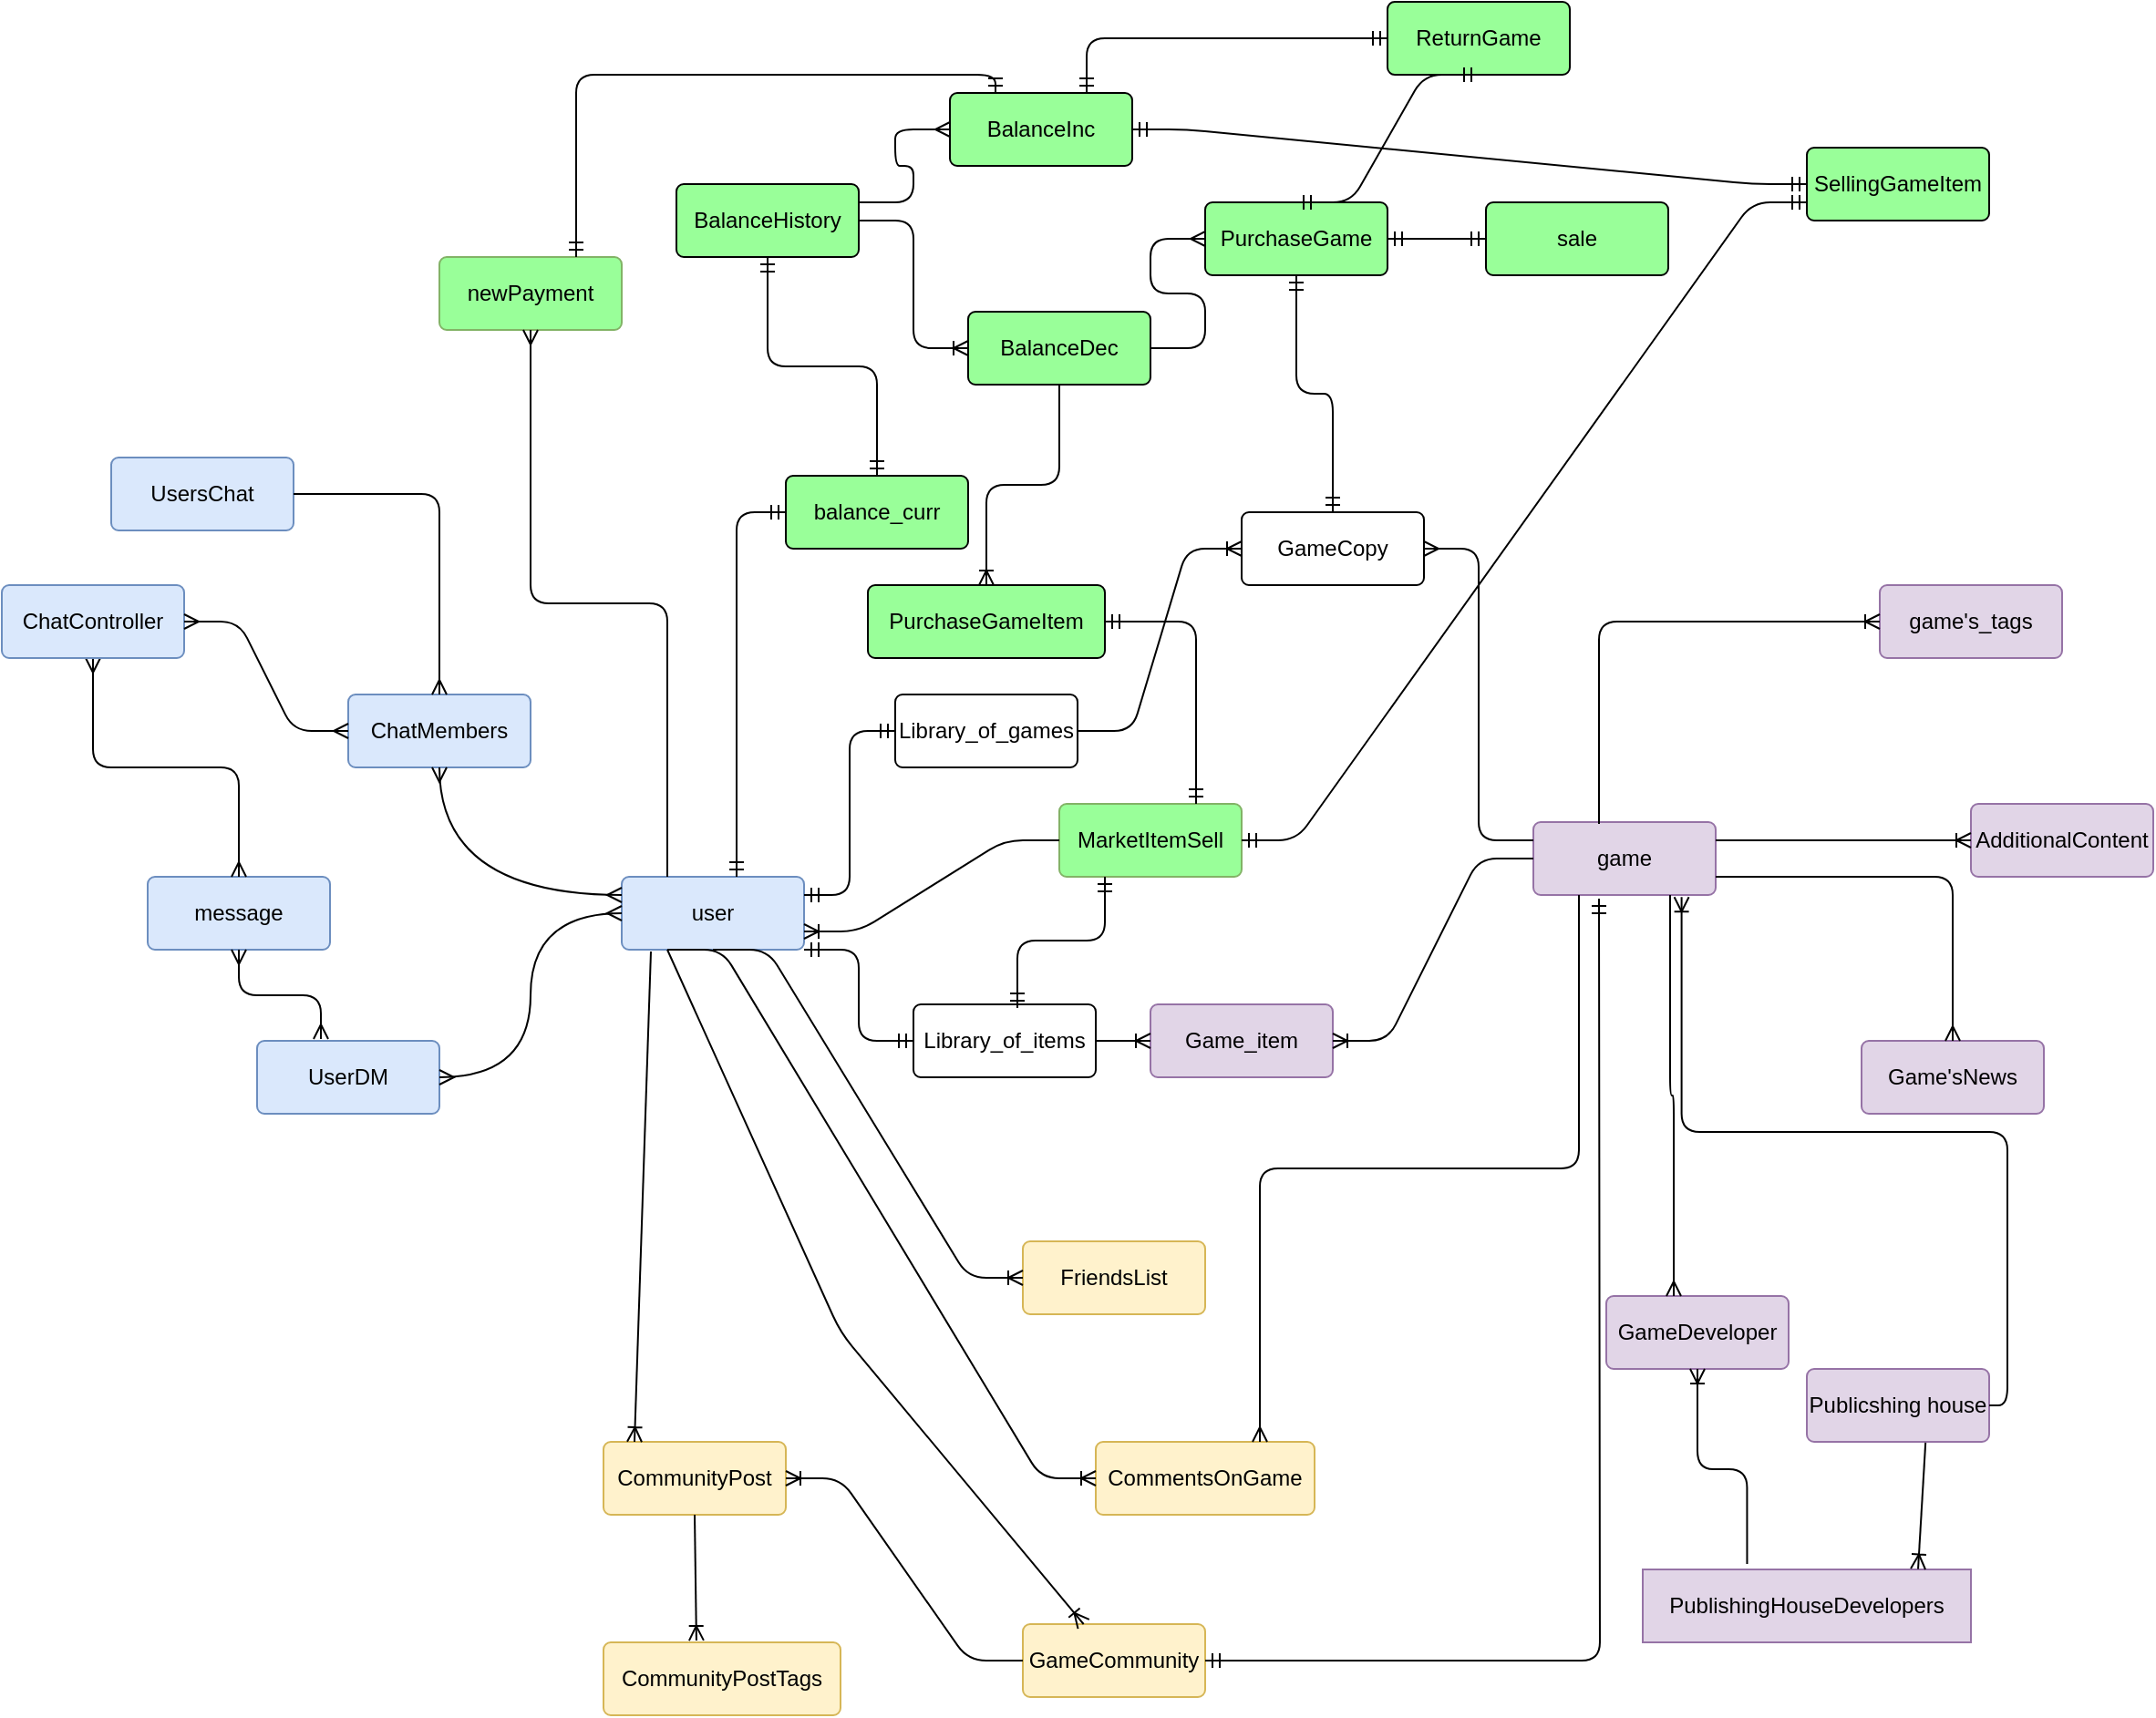<mxfile version="13.8.1" type="github"><diagram id="wHrh6kmgO2e7Xyq7cvha" name="Page-1"><mxGraphModel dx="2207" dy="805" grid="1" gridSize="10" guides="1" tooltips="1" connect="1" arrows="1" fold="1" page="1" pageScale="1" pageWidth="827" pageHeight="1169" math="0" shadow="0"><root><mxCell id="0"/><mxCell id="1" parent="0"/><mxCell id="9OKxmw70vjrB0rI9SiNE-2" value="user" style="rounded=1;arcSize=10;whiteSpace=wrap;html=1;align=center;fillColor=#dae8fc;strokeColor=#6c8ebf;" parent="1" vertex="1"><mxGeometry x="-160" y="520" width="100" height="40" as="geometry"/></mxCell><mxCell id="9OKxmw70vjrB0rI9SiNE-3" value="game&lt;br&gt;" style="rounded=1;arcSize=10;whiteSpace=wrap;html=1;align=center;fillColor=#e1d5e7;strokeColor=#9673a6;" parent="1" vertex="1"><mxGeometry x="340" y="490" width="100" height="40" as="geometry"/></mxCell><mxCell id="9OKxmw70vjrB0rI9SiNE-4" value="Game_item&lt;br&gt;" style="rounded=1;arcSize=10;whiteSpace=wrap;html=1;align=center;fillColor=#e1d5e7;strokeColor=#9673a6;" parent="1" vertex="1"><mxGeometry x="130" y="590" width="100" height="40" as="geometry"/></mxCell><mxCell id="9OKxmw70vjrB0rI9SiNE-5" value="Library_of_games&lt;br&gt;" style="rounded=1;arcSize=10;whiteSpace=wrap;html=1;align=center;" parent="1" vertex="1"><mxGeometry x="-10" y="420" width="100" height="40" as="geometry"/></mxCell><mxCell id="9OKxmw70vjrB0rI9SiNE-6" value="Library_of_items" style="rounded=1;arcSize=10;whiteSpace=wrap;html=1;align=center;" parent="1" vertex="1"><mxGeometry y="590" width="100" height="40" as="geometry"/></mxCell><mxCell id="9OKxmw70vjrB0rI9SiNE-10" value="GameCommunity" style="rounded=1;arcSize=10;whiteSpace=wrap;html=1;align=center;fillColor=#fff2cc;strokeColor=#d6b656;" parent="1" vertex="1"><mxGeometry x="60" y="930" width="100" height="40" as="geometry"/></mxCell><mxCell id="9OKxmw70vjrB0rI9SiNE-11" value="FriendsList&lt;br&gt;" style="rounded=1;arcSize=10;whiteSpace=wrap;html=1;align=center;fillColor=#fff2cc;strokeColor=#d6b656;" parent="1" vertex="1"><mxGeometry x="60" y="720" width="100" height="40" as="geometry"/></mxCell><mxCell id="9OKxmw70vjrB0rI9SiNE-14" value="UserDM" style="rounded=1;arcSize=10;whiteSpace=wrap;html=1;align=center;fillColor=#dae8fc;strokeColor=#6c8ebf;" parent="1" vertex="1"><mxGeometry x="-360" y="610" width="100" height="40" as="geometry"/></mxCell><mxCell id="9OKxmw70vjrB0rI9SiNE-15" value="UsersChat&lt;br&gt;" style="rounded=1;arcSize=10;whiteSpace=wrap;html=1;align=center;fillColor=#dae8fc;strokeColor=#6c8ebf;" parent="1" vertex="1"><mxGeometry x="-440" y="290" width="100" height="40" as="geometry"/></mxCell><mxCell id="9OKxmw70vjrB0rI9SiNE-16" value="CommentsOnGame&lt;br&gt;" style="rounded=1;arcSize=10;whiteSpace=wrap;html=1;align=center;fillColor=#fff2cc;strokeColor=#d6b656;" parent="1" vertex="1"><mxGeometry x="100" y="830" width="120" height="40" as="geometry"/></mxCell><mxCell id="9OKxmw70vjrB0rI9SiNE-19" value="Game'sNews" style="rounded=1;arcSize=10;whiteSpace=wrap;html=1;align=center;fillColor=#e1d5e7;strokeColor=#9673a6;" parent="1" vertex="1"><mxGeometry x="520" y="610" width="100" height="40" as="geometry"/></mxCell><mxCell id="9OKxmw70vjrB0rI9SiNE-20" value="AdditionalContent" style="rounded=1;arcSize=10;whiteSpace=wrap;html=1;align=center;fillColor=#e1d5e7;strokeColor=#9673a6;" parent="1" vertex="1"><mxGeometry x="580" y="480" width="100" height="40" as="geometry"/></mxCell><mxCell id="9OKxmw70vjrB0rI9SiNE-22" value="CommunityPost" style="rounded=1;arcSize=10;whiteSpace=wrap;html=1;align=center;fillColor=#fff2cc;strokeColor=#d6b656;" parent="1" vertex="1"><mxGeometry x="-170" y="830" width="100" height="40" as="geometry"/></mxCell><mxCell id="9OKxmw70vjrB0rI9SiNE-23" value="CommunityPostTags&lt;br&gt;" style="rounded=1;arcSize=10;whiteSpace=wrap;html=1;align=center;fillColor=#fff2cc;strokeColor=#d6b656;" parent="1" vertex="1"><mxGeometry x="-170" y="940" width="130" height="40" as="geometry"/></mxCell><mxCell id="9OKxmw70vjrB0rI9SiNE-24" value="GameCopy" style="rounded=1;arcSize=10;whiteSpace=wrap;html=1;align=center;" parent="1" vertex="1"><mxGeometry x="180" y="320" width="100" height="40" as="geometry"/></mxCell><mxCell id="9OKxmw70vjrB0rI9SiNE-26" value="PurchaseGameItem" style="rounded=1;arcSize=10;whiteSpace=wrap;html=1;align=center;fillColor=#99FF99;" parent="1" vertex="1"><mxGeometry x="-25" y="360" width="130" height="40" as="geometry"/></mxCell><mxCell id="9OKxmw70vjrB0rI9SiNE-27" value="PurchaseGame&lt;br&gt;" style="rounded=1;arcSize=10;whiteSpace=wrap;html=1;align=center;fillColor=#99FF99;" parent="1" vertex="1"><mxGeometry x="160" y="150" width="100" height="40" as="geometry"/></mxCell><mxCell id="9OKxmw70vjrB0rI9SiNE-28" value="BalanceDec" style="rounded=1;arcSize=10;whiteSpace=wrap;html=1;align=center;fillColor=#99FF99;" parent="1" vertex="1"><mxGeometry x="30" y="210" width="100" height="40" as="geometry"/></mxCell><mxCell id="9OKxmw70vjrB0rI9SiNE-29" value="BalanceInc" style="rounded=1;arcSize=10;whiteSpace=wrap;html=1;align=center;fillColor=#99FF99;" parent="1" vertex="1"><mxGeometry x="20" y="90" width="100" height="40" as="geometry"/></mxCell><mxCell id="9OKxmw70vjrB0rI9SiNE-30" value="SellingGameItem" style="rounded=1;arcSize=10;whiteSpace=wrap;html=1;align=center;fillColor=#99FF99;" parent="1" vertex="1"><mxGeometry x="490" y="120" width="100" height="40" as="geometry"/></mxCell><mxCell id="9OKxmw70vjrB0rI9SiNE-31" value="ReturnGame&lt;br&gt;" style="rounded=1;arcSize=10;whiteSpace=wrap;html=1;align=center;fillColor=#99FF99;" parent="1" vertex="1"><mxGeometry x="260" y="40" width="100" height="40" as="geometry"/></mxCell><mxCell id="9OKxmw70vjrB0rI9SiNE-32" value="GameDeveloper&lt;br&gt;" style="rounded=1;arcSize=10;whiteSpace=wrap;html=1;align=center;fillColor=#e1d5e7;strokeColor=#9673a6;" parent="1" vertex="1"><mxGeometry x="380" y="750" width="100" height="40" as="geometry"/></mxCell><mxCell id="9OKxmw70vjrB0rI9SiNE-33" value="Publicshing house" style="rounded=1;arcSize=10;whiteSpace=wrap;html=1;align=center;fillColor=#e1d5e7;strokeColor=#9673a6;" parent="1" vertex="1"><mxGeometry x="490" y="790" width="100" height="40" as="geometry"/></mxCell><mxCell id="9OKxmw70vjrB0rI9SiNE-34" value="BalanceHistory" style="rounded=1;arcSize=10;whiteSpace=wrap;html=1;align=center;fillColor=#99FF99;" parent="1" vertex="1"><mxGeometry x="-130" y="140" width="100" height="40" as="geometry"/></mxCell><mxCell id="9OKxmw70vjrB0rI9SiNE-35" value="" style="edgeStyle=entityRelationEdgeStyle;fontSize=12;html=1;endArrow=ERoneToMany;exitX=0.5;exitY=1;exitDx=0;exitDy=0;" parent="1" source="9OKxmw70vjrB0rI9SiNE-2" target="9OKxmw70vjrB0rI9SiNE-11" edge="1"><mxGeometry width="100" height="100" relative="1" as="geometry"><mxPoint x="-250" y="660" as="sourcePoint"/><mxPoint x="-150" y="560" as="targetPoint"/></mxGeometry></mxCell><mxCell id="9OKxmw70vjrB0rI9SiNE-36" value="message&lt;br&gt;" style="rounded=1;arcSize=10;whiteSpace=wrap;html=1;align=center;fillColor=#dae8fc;strokeColor=#6c8ebf;" parent="1" vertex="1"><mxGeometry x="-420" y="520" width="100" height="40" as="geometry"/></mxCell><mxCell id="9OKxmw70vjrB0rI9SiNE-47" value="" style="fontSize=12;html=1;endArrow=ERmany;startArrow=ERmany;entryX=0.35;entryY=-0.025;entryDx=0;entryDy=0;exitX=0.5;exitY=1;exitDx=0;exitDy=0;entryPerimeter=0;edgeStyle=orthogonalEdgeStyle;" parent="1" source="9OKxmw70vjrB0rI9SiNE-36" target="9OKxmw70vjrB0rI9SiNE-14" edge="1"><mxGeometry width="100" height="100" relative="1" as="geometry"><mxPoint x="180" y="510" as="sourcePoint"/><mxPoint x="280" y="410" as="targetPoint"/></mxGeometry></mxCell><mxCell id="9OKxmw70vjrB0rI9SiNE-48" value="" style="edgeStyle=orthogonalEdgeStyle;fontSize=12;html=1;endArrow=ERmany;startArrow=ERmany;entryX=1;entryY=0.5;entryDx=0;entryDy=0;exitX=0;exitY=0.5;exitDx=0;exitDy=0;curved=1;" parent="1" source="9OKxmw70vjrB0rI9SiNE-2" target="9OKxmw70vjrB0rI9SiNE-14" edge="1"><mxGeometry width="100" height="100" relative="1" as="geometry"><mxPoint x="180" y="510" as="sourcePoint"/><mxPoint x="280" y="410" as="targetPoint"/></mxGeometry></mxCell><mxCell id="9OKxmw70vjrB0rI9SiNE-52" value="ChatMembers" style="rounded=1;arcSize=10;whiteSpace=wrap;html=1;align=center;fillColor=#dae8fc;strokeColor=#6c8ebf;" parent="1" vertex="1"><mxGeometry x="-310" y="420" width="100" height="40" as="geometry"/></mxCell><mxCell id="9OKxmw70vjrB0rI9SiNE-55" value="" style="edgeStyle=orthogonalEdgeStyle;fontSize=12;html=1;endArrow=ERmany;startArrow=ERmany;exitX=0.5;exitY=1;exitDx=0;exitDy=0;entryX=0.5;entryY=0;entryDx=0;entryDy=0;" parent="1" source="9OKxmw70vjrB0rI9SiNE-58" target="9OKxmw70vjrB0rI9SiNE-36" edge="1"><mxGeometry width="100" height="100" relative="1" as="geometry"><mxPoint x="-270" y="470" as="sourcePoint"/><mxPoint x="-170" y="370" as="targetPoint"/></mxGeometry></mxCell><mxCell id="9OKxmw70vjrB0rI9SiNE-57" value="" style="fontSize=12;html=1;endArrow=ERmany;entryX=0.5;entryY=0;entryDx=0;entryDy=0;exitX=1;exitY=0.5;exitDx=0;exitDy=0;edgeStyle=orthogonalEdgeStyle;" parent="1" source="9OKxmw70vjrB0rI9SiNE-15" target="9OKxmw70vjrB0rI9SiNE-52" edge="1"><mxGeometry width="100" height="100" relative="1" as="geometry"><mxPoint x="-270" y="400" as="sourcePoint"/><mxPoint x="-170" y="300" as="targetPoint"/></mxGeometry></mxCell><mxCell id="9OKxmw70vjrB0rI9SiNE-58" value="ChatController" style="rounded=1;arcSize=10;whiteSpace=wrap;html=1;align=center;fillColor=#dae8fc;strokeColor=#6c8ebf;" parent="1" vertex="1"><mxGeometry x="-500" y="360" width="100" height="40" as="geometry"/></mxCell><mxCell id="9OKxmw70vjrB0rI9SiNE-61" value="" style="edgeStyle=orthogonalEdgeStyle;fontSize=12;html=1;endArrow=ERmany;startArrow=ERmany;entryX=0;entryY=0.25;entryDx=0;entryDy=0;exitX=0.5;exitY=1;exitDx=0;exitDy=0;curved=1;" parent="1" source="9OKxmw70vjrB0rI9SiNE-52" target="9OKxmw70vjrB0rI9SiNE-2" edge="1"><mxGeometry width="100" height="100" relative="1" as="geometry"><mxPoint x="-170" y="530" as="sourcePoint"/><mxPoint x="-70" y="430" as="targetPoint"/></mxGeometry></mxCell><mxCell id="9OKxmw70vjrB0rI9SiNE-67" style="edgeStyle=orthogonalEdgeStyle;rounded=0;orthogonalLoop=1;jettySize=auto;html=1;exitX=0.5;exitY=1;exitDx=0;exitDy=0;" parent="1" edge="1"><mxGeometry relative="1" as="geometry"><mxPoint x="-393" y="430" as="sourcePoint"/><mxPoint x="-393" y="430" as="targetPoint"/></mxGeometry></mxCell><mxCell id="9OKxmw70vjrB0rI9SiNE-69" value="" style="edgeStyle=entityRelationEdgeStyle;fontSize=12;html=1;endArrow=ERmany;startArrow=ERmany;entryX=0;entryY=0.5;entryDx=0;entryDy=0;exitX=1;exitY=0.5;exitDx=0;exitDy=0;" parent="1" source="9OKxmw70vjrB0rI9SiNE-58" target="9OKxmw70vjrB0rI9SiNE-52" edge="1"><mxGeometry width="100" height="100" relative="1" as="geometry"><mxPoint x="-180" y="520" as="sourcePoint"/><mxPoint x="-80" y="420" as="targetPoint"/></mxGeometry></mxCell><mxCell id="9OKxmw70vjrB0rI9SiNE-73" value="" style="edgeStyle=orthogonalEdgeStyle;fontSize=12;html=1;endArrow=ERmandOne;startArrow=ERmandOne;entryX=0;entryY=0.5;entryDx=0;entryDy=0;exitX=1;exitY=0.25;exitDx=0;exitDy=0;" parent="1" source="9OKxmw70vjrB0rI9SiNE-2" target="9OKxmw70vjrB0rI9SiNE-5" edge="1"><mxGeometry width="100" height="100" relative="1" as="geometry"><mxPoint x="-74" y="520" as="sourcePoint"/><mxPoint x="-30" y="420" as="targetPoint"/></mxGeometry></mxCell><mxCell id="9OKxmw70vjrB0rI9SiNE-74" value="" style="edgeStyle=entityRelationEdgeStyle;fontSize=12;html=1;endArrow=ERmandOne;startArrow=ERmandOne;entryX=1;entryY=1;entryDx=0;entryDy=0;exitX=0;exitY=0.5;exitDx=0;exitDy=0;" parent="1" source="9OKxmw70vjrB0rI9SiNE-6" target="9OKxmw70vjrB0rI9SiNE-2" edge="1"><mxGeometry width="100" height="100" relative="1" as="geometry"><mxPoint x="-130" y="520" as="sourcePoint"/><mxPoint x="-30" y="420" as="targetPoint"/></mxGeometry></mxCell><mxCell id="9OKxmw70vjrB0rI9SiNE-75" value="" style="edgeStyle=entityRelationEdgeStyle;fontSize=12;html=1;endArrow=ERoneToMany;entryX=1;entryY=0.5;entryDx=0;entryDy=0;exitX=0;exitY=0.5;exitDx=0;exitDy=0;" parent="1" source="9OKxmw70vjrB0rI9SiNE-3" target="9OKxmw70vjrB0rI9SiNE-4" edge="1"><mxGeometry width="100" height="100" relative="1" as="geometry"><mxPoint x="260" y="640" as="sourcePoint"/><mxPoint x="360" y="540" as="targetPoint"/></mxGeometry></mxCell><mxCell id="9OKxmw70vjrB0rI9SiNE-76" value="" style="edgeStyle=entityRelationEdgeStyle;fontSize=12;html=1;endArrow=ERoneToMany;entryX=0;entryY=0.5;entryDx=0;entryDy=0;exitX=1;exitY=0.5;exitDx=0;exitDy=0;" parent="1" source="9OKxmw70vjrB0rI9SiNE-6" target="9OKxmw70vjrB0rI9SiNE-4" edge="1"><mxGeometry width="100" height="100" relative="1" as="geometry"><mxPoint x="-130" y="520" as="sourcePoint"/><mxPoint x="-30" y="420" as="targetPoint"/></mxGeometry></mxCell><mxCell id="9OKxmw70vjrB0rI9SiNE-77" value="" style="edgeStyle=orthogonalEdgeStyle;fontSize=12;html=1;endArrow=ERmany;exitX=1;exitY=0.75;exitDx=0;exitDy=0;entryX=0.5;entryY=0;entryDx=0;entryDy=0;" parent="1" source="9OKxmw70vjrB0rI9SiNE-3" target="9OKxmw70vjrB0rI9SiNE-19" edge="1"><mxGeometry width="100" height="100" relative="1" as="geometry"><mxPoint x="270" y="420" as="sourcePoint"/><mxPoint x="370" y="320" as="targetPoint"/></mxGeometry></mxCell><mxCell id="9OKxmw70vjrB0rI9SiNE-78" value="" style="edgeStyle=entityRelationEdgeStyle;fontSize=12;html=1;endArrow=ERoneToMany;entryX=0;entryY=0.5;entryDx=0;entryDy=0;exitX=1;exitY=0.25;exitDx=0;exitDy=0;" parent="1" source="9OKxmw70vjrB0rI9SiNE-3" target="9OKxmw70vjrB0rI9SiNE-20" edge="1"><mxGeometry width="100" height="100" relative="1" as="geometry"><mxPoint x="270" y="420" as="sourcePoint"/><mxPoint x="370" y="320" as="targetPoint"/></mxGeometry></mxCell><mxCell id="9OKxmw70vjrB0rI9SiNE-80" value="game's_tags" style="rounded=1;arcSize=10;whiteSpace=wrap;html=1;align=center;fillColor=#e1d5e7;strokeColor=#9673a6;" parent="1" vertex="1"><mxGeometry x="530" y="360" width="100" height="40" as="geometry"/></mxCell><mxCell id="9OKxmw70vjrB0rI9SiNE-82" value="" style="edgeStyle=orthogonalEdgeStyle;fontSize=12;html=1;endArrow=ERoneToMany;exitX=0.36;exitY=0.025;exitDx=0;exitDy=0;entryX=0;entryY=0.5;entryDx=0;entryDy=0;exitPerimeter=0;" parent="1" source="9OKxmw70vjrB0rI9SiNE-3" target="9OKxmw70vjrB0rI9SiNE-80" edge="1"><mxGeometry width="100" height="100" relative="1" as="geometry"><mxPoint x="270" y="520" as="sourcePoint"/><mxPoint x="370" y="420" as="targetPoint"/></mxGeometry></mxCell><mxCell id="9OKxmw70vjrB0rI9SiNE-83" value="" style="fontSize=12;html=1;endArrow=ERmany;exitX=0.25;exitY=1;exitDx=0;exitDy=0;edgeStyle=orthogonalEdgeStyle;entryX=0.75;entryY=0;entryDx=0;entryDy=0;" parent="1" source="9OKxmw70vjrB0rI9SiNE-3" target="9OKxmw70vjrB0rI9SiNE-16" edge="1"><mxGeometry width="100" height="100" relative="1" as="geometry"><mxPoint x="270" y="600" as="sourcePoint"/><mxPoint x="140" y="830" as="targetPoint"/></mxGeometry></mxCell><mxCell id="9OKxmw70vjrB0rI9SiNE-85" value="" style="edgeStyle=entityRelationEdgeStyle;fontSize=12;html=1;endArrow=ERoneToMany;entryX=0;entryY=0.5;entryDx=0;entryDy=0;exitX=0.25;exitY=1;exitDx=0;exitDy=0;" parent="1" source="9OKxmw70vjrB0rI9SiNE-2" target="9OKxmw70vjrB0rI9SiNE-16" edge="1"><mxGeometry width="100" height="100" relative="1" as="geometry"><mxPoint x="110" y="750" as="sourcePoint"/><mxPoint x="210" y="650" as="targetPoint"/></mxGeometry></mxCell><mxCell id="9OKxmw70vjrB0rI9SiNE-88" value="" style="fontSize=12;html=1;endArrow=ERmany;exitX=0.75;exitY=1;exitDx=0;exitDy=0;entryX=0.37;entryY=0;entryDx=0;entryDy=0;edgeStyle=orthogonalEdgeStyle;entryPerimeter=0;" parent="1" source="9OKxmw70vjrB0rI9SiNE-3" target="9OKxmw70vjrB0rI9SiNE-32" edge="1"><mxGeometry width="100" height="100" relative="1" as="geometry"><mxPoint x="270" y="640" as="sourcePoint"/><mxPoint x="370" y="540" as="targetPoint"/></mxGeometry></mxCell><mxCell id="9OKxmw70vjrB0rI9SiNE-91" value="" style="edgeStyle=orthogonalEdgeStyle;fontSize=12;html=1;endArrow=ERmandOne;startArrow=ERmandOne;exitX=1;exitY=0.5;exitDx=0;exitDy=0;" parent="1" source="9OKxmw70vjrB0rI9SiNE-10" edge="1"><mxGeometry width="100" height="100" relative="1" as="geometry"><mxPoint x="140" y="920" as="sourcePoint"/><mxPoint x="376" y="532" as="targetPoint"/></mxGeometry></mxCell><mxCell id="9OKxmw70vjrB0rI9SiNE-92" value="" style="fontSize=12;html=1;endArrow=ERoneToMany;exitX=0.25;exitY=1;exitDx=0;exitDy=0;" parent="1" source="9OKxmw70vjrB0rI9SiNE-2" target="9OKxmw70vjrB0rI9SiNE-10" edge="1"><mxGeometry width="100" height="100" relative="1" as="geometry"><mxPoint x="-50" y="980" as="sourcePoint"/><mxPoint x="94" y="938" as="targetPoint"/><Array as="points"><mxPoint x="-40" y="770"/></Array></mxGeometry></mxCell><mxCell id="9OKxmw70vjrB0rI9SiNE-93" value="" style="fontSize=12;html=1;endArrow=ERoneToMany;entryX=0.17;entryY=0;entryDx=0;entryDy=0;entryPerimeter=0;exitX=0.16;exitY=1.025;exitDx=0;exitDy=0;exitPerimeter=0;" parent="1" source="9OKxmw70vjrB0rI9SiNE-2" target="9OKxmw70vjrB0rI9SiNE-22" edge="1"><mxGeometry width="100" height="100" relative="1" as="geometry"><mxPoint x="-144" y="563" as="sourcePoint"/><mxPoint x="-180" y="810" as="targetPoint"/></mxGeometry></mxCell><mxCell id="9OKxmw70vjrB0rI9SiNE-94" value="" style="fontSize=12;html=1;endArrow=ERoneToMany;entryX=0.392;entryY=-0.025;entryDx=0;entryDy=0;exitX=0.5;exitY=1;exitDx=0;exitDy=0;entryPerimeter=0;" parent="1" source="9OKxmw70vjrB0rI9SiNE-22" target="9OKxmw70vjrB0rI9SiNE-23" edge="1"><mxGeometry width="100" height="100" relative="1" as="geometry"><mxPoint x="-150" y="1190" as="sourcePoint"/><mxPoint x="-50" y="1090" as="targetPoint"/></mxGeometry></mxCell><mxCell id="9OKxmw70vjrB0rI9SiNE-95" value="" style="edgeStyle=entityRelationEdgeStyle;fontSize=12;html=1;endArrow=ERoneToMany;entryX=1;entryY=0.5;entryDx=0;entryDy=0;exitX=0;exitY=0.5;exitDx=0;exitDy=0;" parent="1" source="9OKxmw70vjrB0rI9SiNE-10" target="9OKxmw70vjrB0rI9SiNE-22" edge="1"><mxGeometry width="100" height="100" relative="1" as="geometry"><mxPoint x="10" y="1060" as="sourcePoint"/><mxPoint x="290" y="1020" as="targetPoint"/></mxGeometry></mxCell><mxCell id="9OKxmw70vjrB0rI9SiNE-97" value="" style="edgeStyle=entityRelationEdgeStyle;fontSize=12;html=1;endArrow=ERmany;exitX=0;exitY=0.25;exitDx=0;exitDy=0;entryX=1;entryY=0.5;entryDx=0;entryDy=0;" parent="1" source="9OKxmw70vjrB0rI9SiNE-3" target="9OKxmw70vjrB0rI9SiNE-24" edge="1"><mxGeometry width="100" height="100" relative="1" as="geometry"><mxPoint x="100" y="650" as="sourcePoint"/><mxPoint x="200" y="550" as="targetPoint"/></mxGeometry></mxCell><mxCell id="9OKxmw70vjrB0rI9SiNE-98" value="" style="edgeStyle=entityRelationEdgeStyle;fontSize=12;html=1;endArrow=ERoneToMany;entryX=0;entryY=0.5;entryDx=0;entryDy=0;exitX=1;exitY=0.5;exitDx=0;exitDy=0;" parent="1" source="9OKxmw70vjrB0rI9SiNE-5" target="9OKxmw70vjrB0rI9SiNE-24" edge="1"><mxGeometry width="100" height="100" relative="1" as="geometry"><mxPoint x="130" y="480" as="sourcePoint"/><mxPoint x="230" y="380" as="targetPoint"/></mxGeometry></mxCell><mxCell id="9OKxmw70vjrB0rI9SiNE-102" value="" style="edgeStyle=entityRelationEdgeStyle;fontSize=12;html=1;endArrow=ERmany;exitX=1;exitY=0.5;exitDx=0;exitDy=0;entryX=0;entryY=0.5;entryDx=0;entryDy=0;" parent="1" source="9OKxmw70vjrB0rI9SiNE-28" target="9OKxmw70vjrB0rI9SiNE-27" edge="1"><mxGeometry width="100" height="100" relative="1" as="geometry"><mxPoint x="100" y="480" as="sourcePoint"/><mxPoint x="200" y="380" as="targetPoint"/></mxGeometry></mxCell><mxCell id="9OKxmw70vjrB0rI9SiNE-103" value="" style="edgeStyle=orthogonalEdgeStyle;fontSize=12;html=1;endArrow=ERoneToMany;entryX=0.5;entryY=0;entryDx=0;entryDy=0;exitX=0.5;exitY=1;exitDx=0;exitDy=0;" parent="1" source="9OKxmw70vjrB0rI9SiNE-28" target="9OKxmw70vjrB0rI9SiNE-26" edge="1"><mxGeometry width="100" height="100" relative="1" as="geometry"><mxPoint x="100" y="480" as="sourcePoint"/><mxPoint x="200" y="380" as="targetPoint"/></mxGeometry></mxCell><mxCell id="9OKxmw70vjrB0rI9SiNE-104" value="" style="fontSize=12;html=1;endArrow=ERmandOne;startArrow=ERmandOne;entryX=0.5;entryY=0;entryDx=0;entryDy=0;exitX=0.5;exitY=1;exitDx=0;exitDy=0;edgeStyle=orthogonalEdgeStyle;" parent="1" source="9OKxmw70vjrB0rI9SiNE-27" target="9OKxmw70vjrB0rI9SiNE-24" edge="1"><mxGeometry width="100" height="100" relative="1" as="geometry"><mxPoint x="100" y="310" as="sourcePoint"/><mxPoint x="200" y="210" as="targetPoint"/></mxGeometry></mxCell><mxCell id="9OKxmw70vjrB0rI9SiNE-105" value="sale" style="rounded=1;arcSize=10;whiteSpace=wrap;html=1;align=center;fillColor=#99FF99;" parent="1" vertex="1"><mxGeometry x="314" y="150" width="100" height="40" as="geometry"/></mxCell><mxCell id="9OKxmw70vjrB0rI9SiNE-106" value="" style="edgeStyle=entityRelationEdgeStyle;fontSize=12;html=1;endArrow=ERmandOne;startArrow=ERmandOne;entryX=0;entryY=0.5;entryDx=0;entryDy=0;exitX=1;exitY=0.5;exitDx=0;exitDy=0;" parent="1" source="9OKxmw70vjrB0rI9SiNE-27" target="9OKxmw70vjrB0rI9SiNE-105" edge="1"><mxGeometry width="100" height="100" relative="1" as="geometry"><mxPoint x="100" y="480" as="sourcePoint"/><mxPoint x="200" y="380" as="targetPoint"/></mxGeometry></mxCell><mxCell id="9OKxmw70vjrB0rI9SiNE-107" value="MarketItemSell&lt;br&gt;" style="rounded=1;arcSize=10;whiteSpace=wrap;html=1;align=center;strokeColor=#82b366;fillColor=#99FF99;" parent="1" vertex="1"><mxGeometry x="80" y="480" width="100" height="40" as="geometry"/></mxCell><mxCell id="9OKxmw70vjrB0rI9SiNE-110" value="" style="edgeStyle=entityRelationEdgeStyle;fontSize=12;html=1;endArrow=ERoneToMany;entryX=1;entryY=0.75;entryDx=0;entryDy=0;exitX=0;exitY=0.5;exitDx=0;exitDy=0;" parent="1" source="9OKxmw70vjrB0rI9SiNE-107" target="9OKxmw70vjrB0rI9SiNE-2" edge="1"><mxGeometry width="100" height="100" relative="1" as="geometry"><mxPoint x="120" y="610" as="sourcePoint"/><mxPoint x="220" y="510" as="targetPoint"/></mxGeometry></mxCell><mxCell id="9OKxmw70vjrB0rI9SiNE-111" value="" style="fontSize=12;html=1;endArrow=ERmandOne;startArrow=ERmandOne;entryX=0.25;entryY=1;entryDx=0;entryDy=0;exitX=0.57;exitY=0.05;exitDx=0;exitDy=0;exitPerimeter=0;edgeStyle=orthogonalEdgeStyle;" parent="1" source="9OKxmw70vjrB0rI9SiNE-6" target="9OKxmw70vjrB0rI9SiNE-107" edge="1"><mxGeometry width="100" height="100" relative="1" as="geometry"><mxPoint x="70" y="587" as="sourcePoint"/><mxPoint x="220" y="510" as="targetPoint"/></mxGeometry></mxCell><mxCell id="9OKxmw70vjrB0rI9SiNE-114" value="" style="edgeStyle=orthogonalEdgeStyle;fontSize=12;html=1;endArrow=ERmandOne;startArrow=ERmandOne;exitX=0.75;exitY=0;exitDx=0;exitDy=0;entryX=1;entryY=0.5;entryDx=0;entryDy=0;" parent="1" source="9OKxmw70vjrB0rI9SiNE-107" target="9OKxmw70vjrB0rI9SiNE-26" edge="1"><mxGeometry width="100" height="100" relative="1" as="geometry"><mxPoint x="120" y="440" as="sourcePoint"/><mxPoint x="220" y="340" as="targetPoint"/></mxGeometry></mxCell><mxCell id="9OKxmw70vjrB0rI9SiNE-115" value="balance_curr&lt;br&gt;" style="rounded=1;arcSize=10;whiteSpace=wrap;html=1;align=center;fillColor=#99FF99;" parent="1" vertex="1"><mxGeometry x="-70" y="300" width="100" height="40" as="geometry"/></mxCell><mxCell id="9OKxmw70vjrB0rI9SiNE-116" value="" style="fontSize=12;html=1;endArrow=ERmandOne;startArrow=ERmandOne;entryX=0;entryY=0.5;entryDx=0;entryDy=0;exitX=0.63;exitY=0;exitDx=0;exitDy=0;exitPerimeter=0;edgeStyle=orthogonalEdgeStyle;" parent="1" source="9OKxmw70vjrB0rI9SiNE-2" target="9OKxmw70vjrB0rI9SiNE-115" edge="1"><mxGeometry width="100" height="100" relative="1" as="geometry"><mxPoint x="-70" y="499" as="sourcePoint"/><mxPoint x="-60" y="330" as="targetPoint"/></mxGeometry></mxCell><mxCell id="9OKxmw70vjrB0rI9SiNE-120" value="" style="edgeStyle=orthogonalEdgeStyle;fontSize=12;html=1;endArrow=ERmandOne;startArrow=ERmandOne;entryX=0.5;entryY=1;entryDx=0;entryDy=0;exitX=0.5;exitY=0;exitDx=0;exitDy=0;" parent="1" source="9OKxmw70vjrB0rI9SiNE-115" target="9OKxmw70vjrB0rI9SiNE-34" edge="1"><mxGeometry width="100" height="100" relative="1" as="geometry"><mxPoint x="-260" y="330" as="sourcePoint"/><mxPoint x="-160" y="230" as="targetPoint"/></mxGeometry></mxCell><mxCell id="9OKxmw70vjrB0rI9SiNE-122" value="" style="edgeStyle=entityRelationEdgeStyle;fontSize=12;html=1;endArrow=ERmany;entryX=0;entryY=0.5;entryDx=0;entryDy=0;exitX=1;exitY=0.25;exitDx=0;exitDy=0;" parent="1" source="9OKxmw70vjrB0rI9SiNE-34" target="9OKxmw70vjrB0rI9SiNE-29" edge="1"><mxGeometry width="100" height="100" relative="1" as="geometry"><mxPoint x="-60" y="370" as="sourcePoint"/><mxPoint x="40" y="270" as="targetPoint"/></mxGeometry></mxCell><mxCell id="9OKxmw70vjrB0rI9SiNE-123" value="" style="edgeStyle=entityRelationEdgeStyle;fontSize=12;html=1;endArrow=ERoneToMany;entryX=0;entryY=0.5;entryDx=0;entryDy=0;exitX=1;exitY=0.5;exitDx=0;exitDy=0;" parent="1" source="9OKxmw70vjrB0rI9SiNE-34" target="9OKxmw70vjrB0rI9SiNE-28" edge="1"><mxGeometry width="100" height="100" relative="1" as="geometry"><mxPoint x="-60" y="370" as="sourcePoint"/><mxPoint x="40" y="270" as="targetPoint"/></mxGeometry></mxCell><mxCell id="9OKxmw70vjrB0rI9SiNE-124" value="newPayment&lt;br&gt;" style="rounded=1;arcSize=10;whiteSpace=wrap;html=1;align=center;strokeColor=#82b366;fillColor=#99FF99;" parent="1" vertex="1"><mxGeometry x="-260" y="180" width="100" height="40" as="geometry"/></mxCell><mxCell id="9OKxmw70vjrB0rI9SiNE-126" value="" style="edgeStyle=orthogonalEdgeStyle;fontSize=12;html=1;endArrow=ERmany;entryX=0.5;entryY=1;entryDx=0;entryDy=0;exitX=0.25;exitY=0;exitDx=0;exitDy=0;" parent="1" source="9OKxmw70vjrB0rI9SiNE-2" target="9OKxmw70vjrB0rI9SiNE-124" edge="1"><mxGeometry width="100" height="100" relative="1" as="geometry"><mxPoint x="-60" y="360" as="sourcePoint"/><mxPoint x="40" y="260" as="targetPoint"/></mxGeometry></mxCell><mxCell id="9OKxmw70vjrB0rI9SiNE-128" value="" style="edgeStyle=orthogonalEdgeStyle;fontSize=12;html=1;endArrow=ERmandOne;startArrow=ERmandOne;entryX=0.25;entryY=0;entryDx=0;entryDy=0;exitX=0.75;exitY=0;exitDx=0;exitDy=0;" parent="1" source="9OKxmw70vjrB0rI9SiNE-124" target="9OKxmw70vjrB0rI9SiNE-29" edge="1"><mxGeometry width="100" height="100" relative="1" as="geometry"><mxPoint x="-60" y="360" as="sourcePoint"/><mxPoint x="40" y="260" as="targetPoint"/></mxGeometry></mxCell><mxCell id="9OKxmw70vjrB0rI9SiNE-129" value="" style="edgeStyle=entityRelationEdgeStyle;fontSize=12;html=1;endArrow=ERmandOne;startArrow=ERmandOne;entryX=0;entryY=0.5;entryDx=0;entryDy=0;exitX=1;exitY=0.5;exitDx=0;exitDy=0;" parent="1" source="9OKxmw70vjrB0rI9SiNE-29" target="9OKxmw70vjrB0rI9SiNE-30" edge="1"><mxGeometry width="100" height="100" relative="1" as="geometry"><mxPoint x="-60" y="360" as="sourcePoint"/><mxPoint x="40" y="260" as="targetPoint"/></mxGeometry></mxCell><mxCell id="9OKxmw70vjrB0rI9SiNE-130" value="" style="edgeStyle=entityRelationEdgeStyle;fontSize=12;html=1;endArrow=ERmandOne;startArrow=ERmandOne;entryX=0;entryY=0.75;entryDx=0;entryDy=0;exitX=1;exitY=0.5;exitDx=0;exitDy=0;" parent="1" source="9OKxmw70vjrB0rI9SiNE-107" target="9OKxmw70vjrB0rI9SiNE-30" edge="1"><mxGeometry width="100" height="100" relative="1" as="geometry"><mxPoint x="260" y="490" as="sourcePoint"/><mxPoint x="40" y="260" as="targetPoint"/></mxGeometry></mxCell><mxCell id="9OKxmw70vjrB0rI9SiNE-131" value="" style="edgeStyle=orthogonalEdgeStyle;fontSize=12;html=1;endArrow=ERmandOne;startArrow=ERmandOne;entryX=0;entryY=0.5;entryDx=0;entryDy=0;exitX=0.75;exitY=0;exitDx=0;exitDy=0;" parent="1" source="9OKxmw70vjrB0rI9SiNE-29" target="9OKxmw70vjrB0rI9SiNE-31" edge="1"><mxGeometry width="100" height="100" relative="1" as="geometry"><mxPoint x="250" y="320" as="sourcePoint"/><mxPoint x="350" y="220" as="targetPoint"/></mxGeometry></mxCell><mxCell id="9OKxmw70vjrB0rI9SiNE-133" value="" style="edgeStyle=entityRelationEdgeStyle;fontSize=12;html=1;endArrow=ERmandOne;startArrow=ERmandOne;entryX=0.5;entryY=1;entryDx=0;entryDy=0;exitX=0.5;exitY=0;exitDx=0;exitDy=0;" parent="1" source="9OKxmw70vjrB0rI9SiNE-27" target="9OKxmw70vjrB0rI9SiNE-31" edge="1"><mxGeometry width="100" height="100" relative="1" as="geometry"><mxPoint x="250" y="320" as="sourcePoint"/><mxPoint x="350" y="220" as="targetPoint"/></mxGeometry></mxCell><mxCell id="IjzzBKJEiqeIcVkJ26_a-1" value="" style="edgeStyle=orthogonalEdgeStyle;fontSize=12;html=1;endArrow=ERoneToMany;exitX=1;exitY=0.5;exitDx=0;exitDy=0;entryX=0.813;entryY=1.028;entryDx=0;entryDy=0;entryPerimeter=0;" parent="1" source="9OKxmw70vjrB0rI9SiNE-33" target="9OKxmw70vjrB0rI9SiNE-3" edge="1"><mxGeometry width="100" height="100" relative="1" as="geometry"><mxPoint x="400" y="670" as="sourcePoint"/><mxPoint x="500" y="570" as="targetPoint"/></mxGeometry></mxCell><mxCell id="IjzzBKJEiqeIcVkJ26_a-2" value="PublishingHouseDevelopers" style="whiteSpace=wrap;html=1;align=center;fillColor=#e1d5e7;strokeColor=#9673a6;" parent="1" vertex="1"><mxGeometry x="400" y="900" width="180" height="40" as="geometry"/></mxCell><mxCell id="IjzzBKJEiqeIcVkJ26_a-3" value="" style="fontSize=12;html=1;endArrow=ERoneToMany;exitX=0.651;exitY=1.011;exitDx=0;exitDy=0;exitPerimeter=0;entryX=0.839;entryY=-0.006;entryDx=0;entryDy=0;entryPerimeter=0;" parent="1" source="9OKxmw70vjrB0rI9SiNE-33" target="IjzzBKJEiqeIcVkJ26_a-2" edge="1"><mxGeometry width="100" height="100" relative="1" as="geometry"><mxPoint x="570" y="833" as="sourcePoint"/><mxPoint x="400" y="760" as="targetPoint"/></mxGeometry></mxCell><mxCell id="IjzzBKJEiqeIcVkJ26_a-4" value="" style="edgeStyle=orthogonalEdgeStyle;fontSize=12;html=1;endArrow=ERoneToMany;entryX=0.5;entryY=1;entryDx=0;entryDy=0;exitX=0.318;exitY=-0.075;exitDx=0;exitDy=0;exitPerimeter=0;" parent="1" source="IjzzBKJEiqeIcVkJ26_a-2" target="9OKxmw70vjrB0rI9SiNE-32" edge="1"><mxGeometry width="100" height="100" relative="1" as="geometry"><mxPoint x="300" y="830" as="sourcePoint"/><mxPoint x="400" y="730" as="targetPoint"/></mxGeometry></mxCell></root></mxGraphModel></diagram></mxfile>